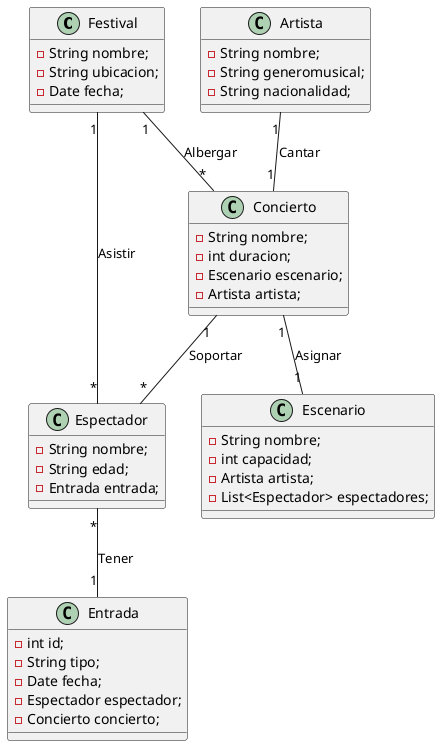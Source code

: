 @startuml Festival

class Festival{
    - String nombre;
    - String ubicacion;
    - Date fecha;
}

class Artista{
    - String nombre;
    - String generomusical;
    - String nacionalidad;
}

class Concierto{
    - String nombre;
    - int duracion;
    - Escenario escenario;
    - Artista artista;
}

class Escenario{
    - String nombre;
    - int capacidad;
    - Artista artista;
    - List<Espectador> espectadores;
}

class Espectador{
    - String nombre;
    - String edad;
    - Entrada entrada;
}

Class Entrada{
    - int id;
    - String tipo;
    - Date fecha;
    - Espectador espectador;
    - Concierto concierto;
}

' RELACIONES
Festival "1" -- "*" Concierto : Albergar
Espectador "*" -- "1" Festival : Asistir
Espectador "*" -- "1" Entrada : Tener
Concierto "1" -- "*" Espectador : Soportar
Concierto "1" -- "1" Escenario : Asignar
Artista "1" -- "1" Concierto : Cantar 